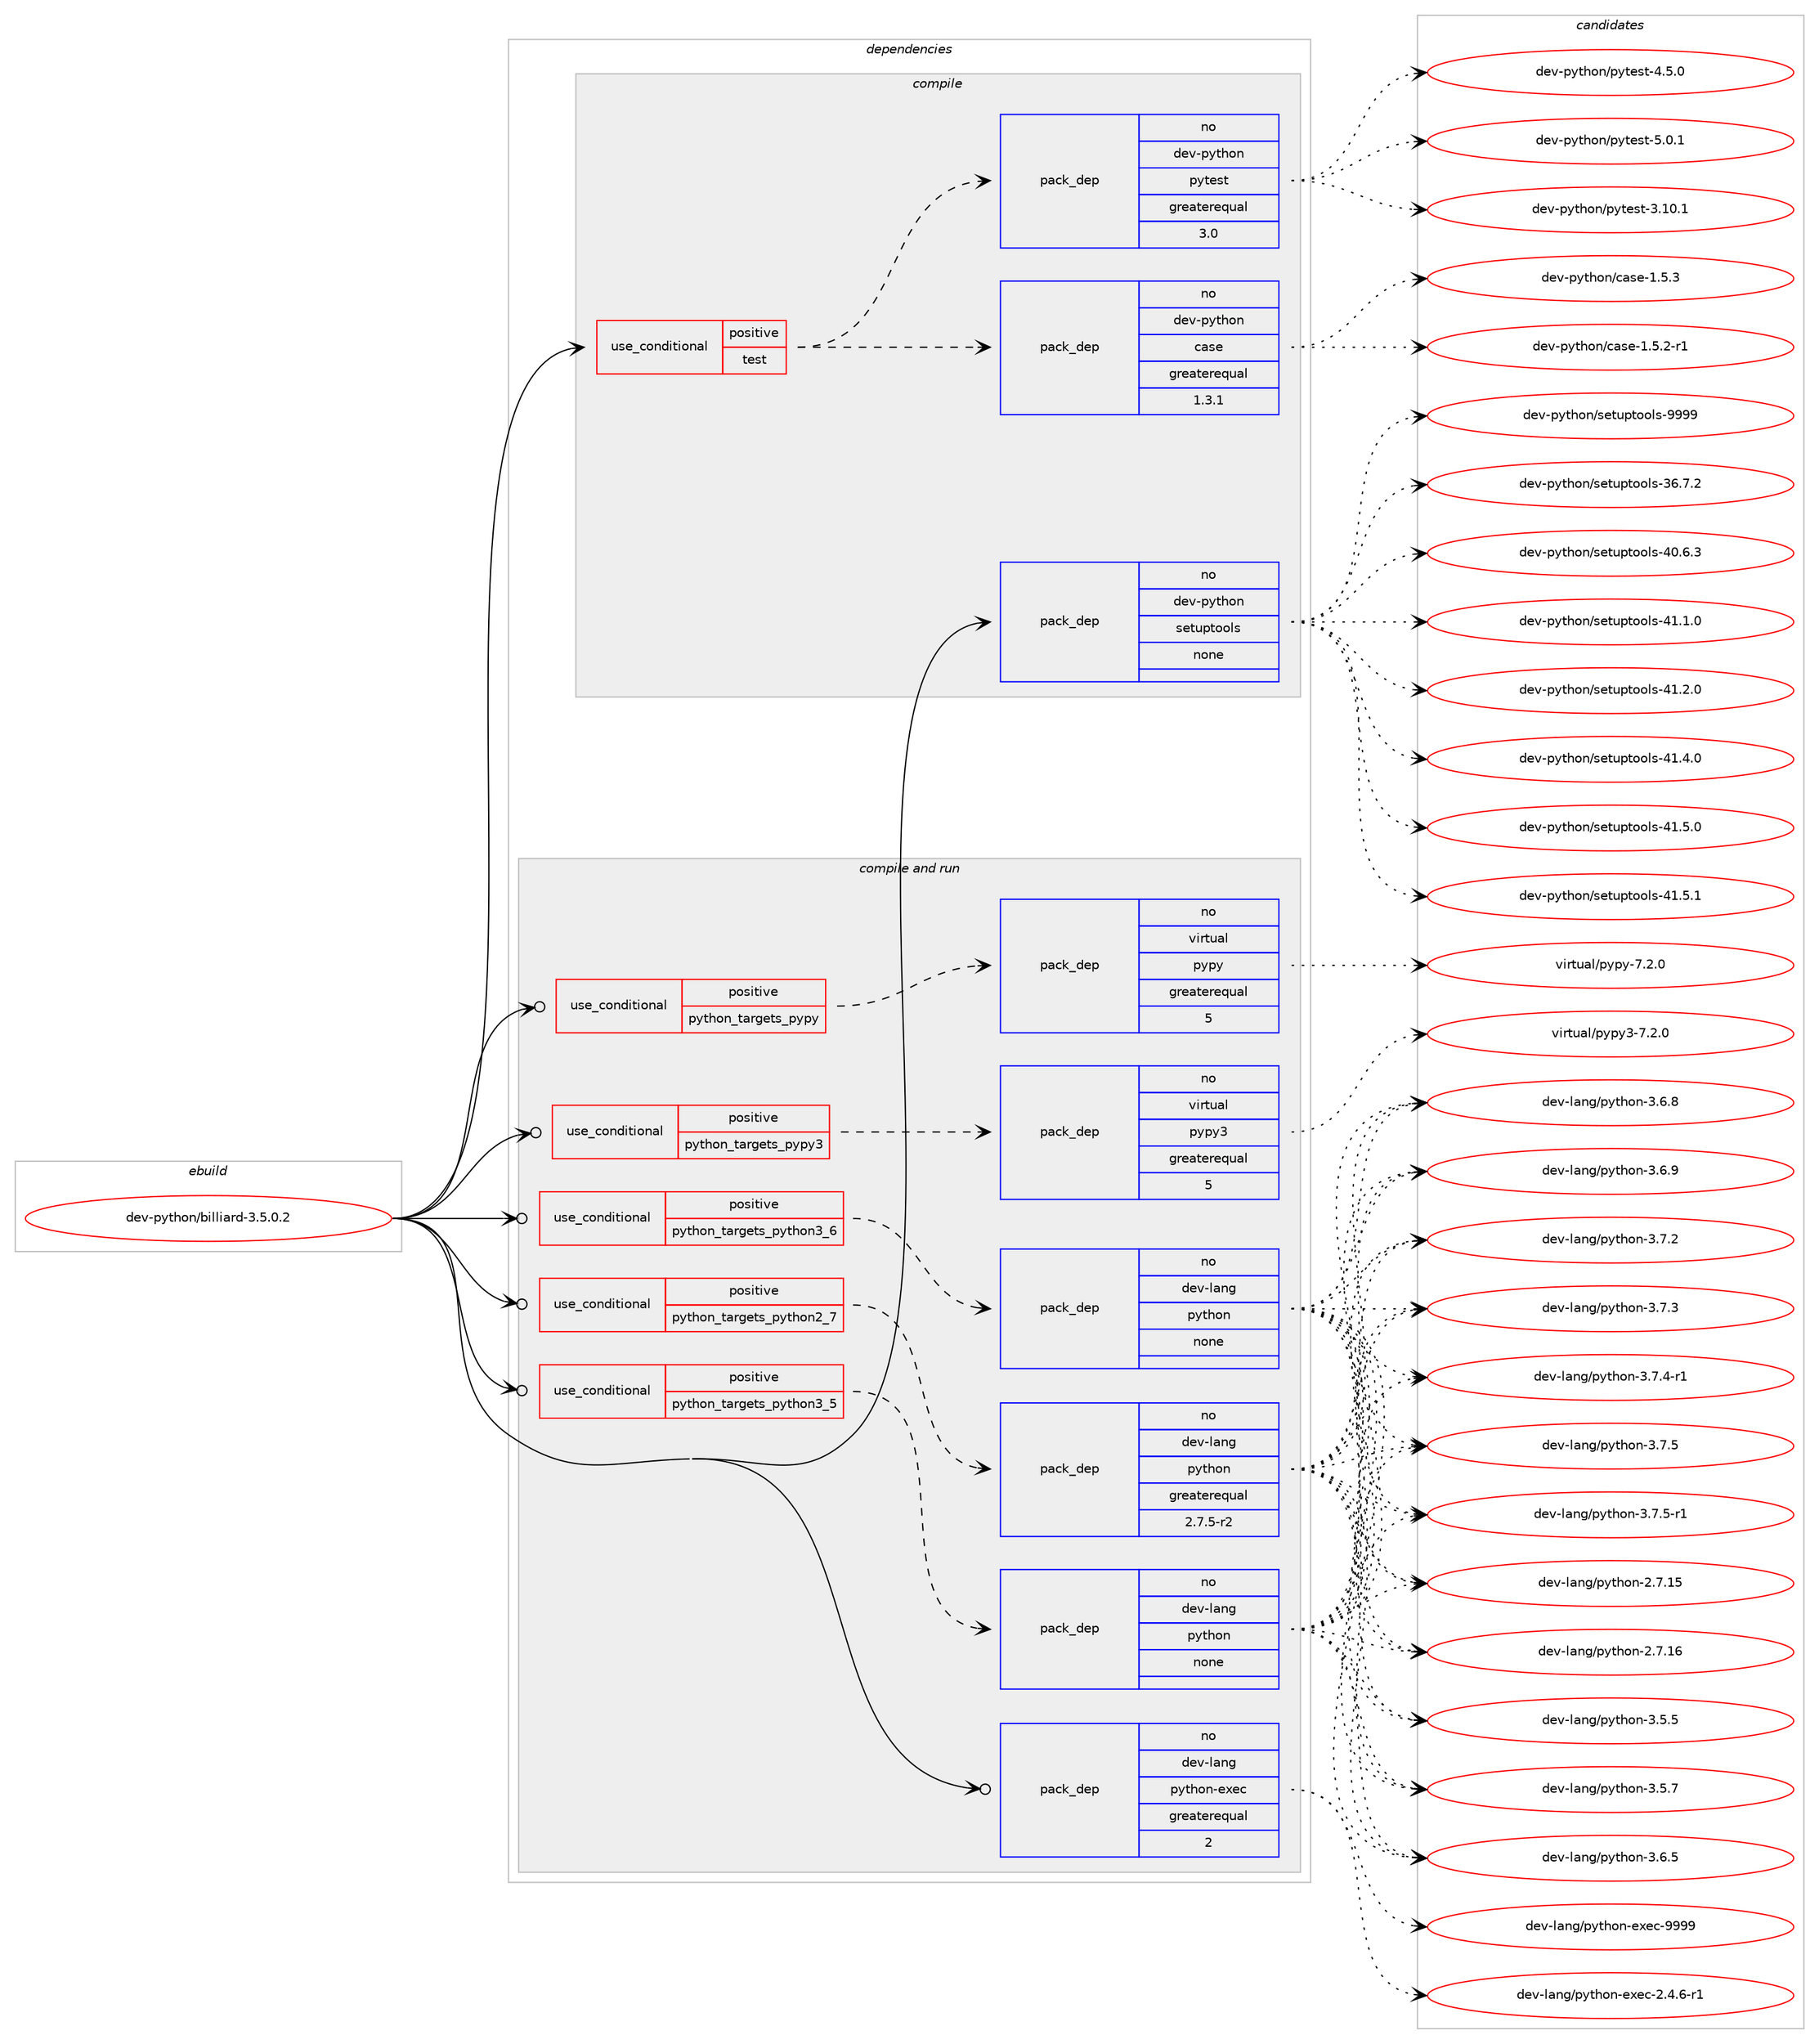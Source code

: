 digraph prolog {

# *************
# Graph options
# *************

newrank=true;
concentrate=true;
compound=true;
graph [rankdir=LR,fontname=Helvetica,fontsize=10,ranksep=1.5];#, ranksep=2.5, nodesep=0.2];
edge  [arrowhead=vee];
node  [fontname=Helvetica,fontsize=10];

# **********
# The ebuild
# **********

subgraph cluster_leftcol {
color=gray;
rank=same;
label=<<i>ebuild</i>>;
id [label="dev-python/billiard-3.5.0.2", color=red, width=4, href="../dev-python/billiard-3.5.0.2.svg"];
}

# ****************
# The dependencies
# ****************

subgraph cluster_midcol {
color=gray;
label=<<i>dependencies</i>>;
subgraph cluster_compile {
fillcolor="#eeeeee";
style=filled;
label=<<i>compile</i>>;
subgraph cond136873 {
dependency596689 [label=<<TABLE BORDER="0" CELLBORDER="1" CELLSPACING="0" CELLPADDING="4"><TR><TD ROWSPAN="3" CELLPADDING="10">use_conditional</TD></TR><TR><TD>positive</TD></TR><TR><TD>test</TD></TR></TABLE>>, shape=none, color=red];
subgraph pack448041 {
dependency596690 [label=<<TABLE BORDER="0" CELLBORDER="1" CELLSPACING="0" CELLPADDING="4" WIDTH="220"><TR><TD ROWSPAN="6" CELLPADDING="30">pack_dep</TD></TR><TR><TD WIDTH="110">no</TD></TR><TR><TD>dev-python</TD></TR><TR><TD>case</TD></TR><TR><TD>greaterequal</TD></TR><TR><TD>1.3.1</TD></TR></TABLE>>, shape=none, color=blue];
}
dependency596689:e -> dependency596690:w [weight=20,style="dashed",arrowhead="vee"];
subgraph pack448042 {
dependency596691 [label=<<TABLE BORDER="0" CELLBORDER="1" CELLSPACING="0" CELLPADDING="4" WIDTH="220"><TR><TD ROWSPAN="6" CELLPADDING="30">pack_dep</TD></TR><TR><TD WIDTH="110">no</TD></TR><TR><TD>dev-python</TD></TR><TR><TD>pytest</TD></TR><TR><TD>greaterequal</TD></TR><TR><TD>3.0</TD></TR></TABLE>>, shape=none, color=blue];
}
dependency596689:e -> dependency596691:w [weight=20,style="dashed",arrowhead="vee"];
}
id:e -> dependency596689:w [weight=20,style="solid",arrowhead="vee"];
subgraph pack448043 {
dependency596692 [label=<<TABLE BORDER="0" CELLBORDER="1" CELLSPACING="0" CELLPADDING="4" WIDTH="220"><TR><TD ROWSPAN="6" CELLPADDING="30">pack_dep</TD></TR><TR><TD WIDTH="110">no</TD></TR><TR><TD>dev-python</TD></TR><TR><TD>setuptools</TD></TR><TR><TD>none</TD></TR><TR><TD></TD></TR></TABLE>>, shape=none, color=blue];
}
id:e -> dependency596692:w [weight=20,style="solid",arrowhead="vee"];
}
subgraph cluster_compileandrun {
fillcolor="#eeeeee";
style=filled;
label=<<i>compile and run</i>>;
subgraph cond136874 {
dependency596693 [label=<<TABLE BORDER="0" CELLBORDER="1" CELLSPACING="0" CELLPADDING="4"><TR><TD ROWSPAN="3" CELLPADDING="10">use_conditional</TD></TR><TR><TD>positive</TD></TR><TR><TD>python_targets_pypy</TD></TR></TABLE>>, shape=none, color=red];
subgraph pack448044 {
dependency596694 [label=<<TABLE BORDER="0" CELLBORDER="1" CELLSPACING="0" CELLPADDING="4" WIDTH="220"><TR><TD ROWSPAN="6" CELLPADDING="30">pack_dep</TD></TR><TR><TD WIDTH="110">no</TD></TR><TR><TD>virtual</TD></TR><TR><TD>pypy</TD></TR><TR><TD>greaterequal</TD></TR><TR><TD>5</TD></TR></TABLE>>, shape=none, color=blue];
}
dependency596693:e -> dependency596694:w [weight=20,style="dashed",arrowhead="vee"];
}
id:e -> dependency596693:w [weight=20,style="solid",arrowhead="odotvee"];
subgraph cond136875 {
dependency596695 [label=<<TABLE BORDER="0" CELLBORDER="1" CELLSPACING="0" CELLPADDING="4"><TR><TD ROWSPAN="3" CELLPADDING="10">use_conditional</TD></TR><TR><TD>positive</TD></TR><TR><TD>python_targets_pypy3</TD></TR></TABLE>>, shape=none, color=red];
subgraph pack448045 {
dependency596696 [label=<<TABLE BORDER="0" CELLBORDER="1" CELLSPACING="0" CELLPADDING="4" WIDTH="220"><TR><TD ROWSPAN="6" CELLPADDING="30">pack_dep</TD></TR><TR><TD WIDTH="110">no</TD></TR><TR><TD>virtual</TD></TR><TR><TD>pypy3</TD></TR><TR><TD>greaterequal</TD></TR><TR><TD>5</TD></TR></TABLE>>, shape=none, color=blue];
}
dependency596695:e -> dependency596696:w [weight=20,style="dashed",arrowhead="vee"];
}
id:e -> dependency596695:w [weight=20,style="solid",arrowhead="odotvee"];
subgraph cond136876 {
dependency596697 [label=<<TABLE BORDER="0" CELLBORDER="1" CELLSPACING="0" CELLPADDING="4"><TR><TD ROWSPAN="3" CELLPADDING="10">use_conditional</TD></TR><TR><TD>positive</TD></TR><TR><TD>python_targets_python2_7</TD></TR></TABLE>>, shape=none, color=red];
subgraph pack448046 {
dependency596698 [label=<<TABLE BORDER="0" CELLBORDER="1" CELLSPACING="0" CELLPADDING="4" WIDTH="220"><TR><TD ROWSPAN="6" CELLPADDING="30">pack_dep</TD></TR><TR><TD WIDTH="110">no</TD></TR><TR><TD>dev-lang</TD></TR><TR><TD>python</TD></TR><TR><TD>greaterequal</TD></TR><TR><TD>2.7.5-r2</TD></TR></TABLE>>, shape=none, color=blue];
}
dependency596697:e -> dependency596698:w [weight=20,style="dashed",arrowhead="vee"];
}
id:e -> dependency596697:w [weight=20,style="solid",arrowhead="odotvee"];
subgraph cond136877 {
dependency596699 [label=<<TABLE BORDER="0" CELLBORDER="1" CELLSPACING="0" CELLPADDING="4"><TR><TD ROWSPAN="3" CELLPADDING="10">use_conditional</TD></TR><TR><TD>positive</TD></TR><TR><TD>python_targets_python3_5</TD></TR></TABLE>>, shape=none, color=red];
subgraph pack448047 {
dependency596700 [label=<<TABLE BORDER="0" CELLBORDER="1" CELLSPACING="0" CELLPADDING="4" WIDTH="220"><TR><TD ROWSPAN="6" CELLPADDING="30">pack_dep</TD></TR><TR><TD WIDTH="110">no</TD></TR><TR><TD>dev-lang</TD></TR><TR><TD>python</TD></TR><TR><TD>none</TD></TR><TR><TD></TD></TR></TABLE>>, shape=none, color=blue];
}
dependency596699:e -> dependency596700:w [weight=20,style="dashed",arrowhead="vee"];
}
id:e -> dependency596699:w [weight=20,style="solid",arrowhead="odotvee"];
subgraph cond136878 {
dependency596701 [label=<<TABLE BORDER="0" CELLBORDER="1" CELLSPACING="0" CELLPADDING="4"><TR><TD ROWSPAN="3" CELLPADDING="10">use_conditional</TD></TR><TR><TD>positive</TD></TR><TR><TD>python_targets_python3_6</TD></TR></TABLE>>, shape=none, color=red];
subgraph pack448048 {
dependency596702 [label=<<TABLE BORDER="0" CELLBORDER="1" CELLSPACING="0" CELLPADDING="4" WIDTH="220"><TR><TD ROWSPAN="6" CELLPADDING="30">pack_dep</TD></TR><TR><TD WIDTH="110">no</TD></TR><TR><TD>dev-lang</TD></TR><TR><TD>python</TD></TR><TR><TD>none</TD></TR><TR><TD></TD></TR></TABLE>>, shape=none, color=blue];
}
dependency596701:e -> dependency596702:w [weight=20,style="dashed",arrowhead="vee"];
}
id:e -> dependency596701:w [weight=20,style="solid",arrowhead="odotvee"];
subgraph pack448049 {
dependency596703 [label=<<TABLE BORDER="0" CELLBORDER="1" CELLSPACING="0" CELLPADDING="4" WIDTH="220"><TR><TD ROWSPAN="6" CELLPADDING="30">pack_dep</TD></TR><TR><TD WIDTH="110">no</TD></TR><TR><TD>dev-lang</TD></TR><TR><TD>python-exec</TD></TR><TR><TD>greaterequal</TD></TR><TR><TD>2</TD></TR></TABLE>>, shape=none, color=blue];
}
id:e -> dependency596703:w [weight=20,style="solid",arrowhead="odotvee"];
}
subgraph cluster_run {
fillcolor="#eeeeee";
style=filled;
label=<<i>run</i>>;
}
}

# **************
# The candidates
# **************

subgraph cluster_choices {
rank=same;
color=gray;
label=<<i>candidates</i>>;

subgraph choice448041 {
color=black;
nodesep=1;
choice100101118451121211161041111104799971151014549465346504511449 [label="dev-python/case-1.5.2-r1", color=red, width=4,href="../dev-python/case-1.5.2-r1.svg"];
choice10010111845112121116104111110479997115101454946534651 [label="dev-python/case-1.5.3", color=red, width=4,href="../dev-python/case-1.5.3.svg"];
dependency596690:e -> choice100101118451121211161041111104799971151014549465346504511449:w [style=dotted,weight="100"];
dependency596690:e -> choice10010111845112121116104111110479997115101454946534651:w [style=dotted,weight="100"];
}
subgraph choice448042 {
color=black;
nodesep=1;
choice100101118451121211161041111104711212111610111511645514649484649 [label="dev-python/pytest-3.10.1", color=red, width=4,href="../dev-python/pytest-3.10.1.svg"];
choice1001011184511212111610411111047112121116101115116455246534648 [label="dev-python/pytest-4.5.0", color=red, width=4,href="../dev-python/pytest-4.5.0.svg"];
choice1001011184511212111610411111047112121116101115116455346484649 [label="dev-python/pytest-5.0.1", color=red, width=4,href="../dev-python/pytest-5.0.1.svg"];
dependency596691:e -> choice100101118451121211161041111104711212111610111511645514649484649:w [style=dotted,weight="100"];
dependency596691:e -> choice1001011184511212111610411111047112121116101115116455246534648:w [style=dotted,weight="100"];
dependency596691:e -> choice1001011184511212111610411111047112121116101115116455346484649:w [style=dotted,weight="100"];
}
subgraph choice448043 {
color=black;
nodesep=1;
choice100101118451121211161041111104711510111611711211611111110811545515446554650 [label="dev-python/setuptools-36.7.2", color=red, width=4,href="../dev-python/setuptools-36.7.2.svg"];
choice100101118451121211161041111104711510111611711211611111110811545524846544651 [label="dev-python/setuptools-40.6.3", color=red, width=4,href="../dev-python/setuptools-40.6.3.svg"];
choice100101118451121211161041111104711510111611711211611111110811545524946494648 [label="dev-python/setuptools-41.1.0", color=red, width=4,href="../dev-python/setuptools-41.1.0.svg"];
choice100101118451121211161041111104711510111611711211611111110811545524946504648 [label="dev-python/setuptools-41.2.0", color=red, width=4,href="../dev-python/setuptools-41.2.0.svg"];
choice100101118451121211161041111104711510111611711211611111110811545524946524648 [label="dev-python/setuptools-41.4.0", color=red, width=4,href="../dev-python/setuptools-41.4.0.svg"];
choice100101118451121211161041111104711510111611711211611111110811545524946534648 [label="dev-python/setuptools-41.5.0", color=red, width=4,href="../dev-python/setuptools-41.5.0.svg"];
choice100101118451121211161041111104711510111611711211611111110811545524946534649 [label="dev-python/setuptools-41.5.1", color=red, width=4,href="../dev-python/setuptools-41.5.1.svg"];
choice10010111845112121116104111110471151011161171121161111111081154557575757 [label="dev-python/setuptools-9999", color=red, width=4,href="../dev-python/setuptools-9999.svg"];
dependency596692:e -> choice100101118451121211161041111104711510111611711211611111110811545515446554650:w [style=dotted,weight="100"];
dependency596692:e -> choice100101118451121211161041111104711510111611711211611111110811545524846544651:w [style=dotted,weight="100"];
dependency596692:e -> choice100101118451121211161041111104711510111611711211611111110811545524946494648:w [style=dotted,weight="100"];
dependency596692:e -> choice100101118451121211161041111104711510111611711211611111110811545524946504648:w [style=dotted,weight="100"];
dependency596692:e -> choice100101118451121211161041111104711510111611711211611111110811545524946524648:w [style=dotted,weight="100"];
dependency596692:e -> choice100101118451121211161041111104711510111611711211611111110811545524946534648:w [style=dotted,weight="100"];
dependency596692:e -> choice100101118451121211161041111104711510111611711211611111110811545524946534649:w [style=dotted,weight="100"];
dependency596692:e -> choice10010111845112121116104111110471151011161171121161111111081154557575757:w [style=dotted,weight="100"];
}
subgraph choice448044 {
color=black;
nodesep=1;
choice1181051141161179710847112121112121455546504648 [label="virtual/pypy-7.2.0", color=red, width=4,href="../virtual/pypy-7.2.0.svg"];
dependency596694:e -> choice1181051141161179710847112121112121455546504648:w [style=dotted,weight="100"];
}
subgraph choice448045 {
color=black;
nodesep=1;
choice118105114116117971084711212111212151455546504648 [label="virtual/pypy3-7.2.0", color=red, width=4,href="../virtual/pypy3-7.2.0.svg"];
dependency596696:e -> choice118105114116117971084711212111212151455546504648:w [style=dotted,weight="100"];
}
subgraph choice448046 {
color=black;
nodesep=1;
choice10010111845108971101034711212111610411111045504655464953 [label="dev-lang/python-2.7.15", color=red, width=4,href="../dev-lang/python-2.7.15.svg"];
choice10010111845108971101034711212111610411111045504655464954 [label="dev-lang/python-2.7.16", color=red, width=4,href="../dev-lang/python-2.7.16.svg"];
choice100101118451089711010347112121116104111110455146534653 [label="dev-lang/python-3.5.5", color=red, width=4,href="../dev-lang/python-3.5.5.svg"];
choice100101118451089711010347112121116104111110455146534655 [label="dev-lang/python-3.5.7", color=red, width=4,href="../dev-lang/python-3.5.7.svg"];
choice100101118451089711010347112121116104111110455146544653 [label="dev-lang/python-3.6.5", color=red, width=4,href="../dev-lang/python-3.6.5.svg"];
choice100101118451089711010347112121116104111110455146544656 [label="dev-lang/python-3.6.8", color=red, width=4,href="../dev-lang/python-3.6.8.svg"];
choice100101118451089711010347112121116104111110455146544657 [label="dev-lang/python-3.6.9", color=red, width=4,href="../dev-lang/python-3.6.9.svg"];
choice100101118451089711010347112121116104111110455146554650 [label="dev-lang/python-3.7.2", color=red, width=4,href="../dev-lang/python-3.7.2.svg"];
choice100101118451089711010347112121116104111110455146554651 [label="dev-lang/python-3.7.3", color=red, width=4,href="../dev-lang/python-3.7.3.svg"];
choice1001011184510897110103471121211161041111104551465546524511449 [label="dev-lang/python-3.7.4-r1", color=red, width=4,href="../dev-lang/python-3.7.4-r1.svg"];
choice100101118451089711010347112121116104111110455146554653 [label="dev-lang/python-3.7.5", color=red, width=4,href="../dev-lang/python-3.7.5.svg"];
choice1001011184510897110103471121211161041111104551465546534511449 [label="dev-lang/python-3.7.5-r1", color=red, width=4,href="../dev-lang/python-3.7.5-r1.svg"];
dependency596698:e -> choice10010111845108971101034711212111610411111045504655464953:w [style=dotted,weight="100"];
dependency596698:e -> choice10010111845108971101034711212111610411111045504655464954:w [style=dotted,weight="100"];
dependency596698:e -> choice100101118451089711010347112121116104111110455146534653:w [style=dotted,weight="100"];
dependency596698:e -> choice100101118451089711010347112121116104111110455146534655:w [style=dotted,weight="100"];
dependency596698:e -> choice100101118451089711010347112121116104111110455146544653:w [style=dotted,weight="100"];
dependency596698:e -> choice100101118451089711010347112121116104111110455146544656:w [style=dotted,weight="100"];
dependency596698:e -> choice100101118451089711010347112121116104111110455146544657:w [style=dotted,weight="100"];
dependency596698:e -> choice100101118451089711010347112121116104111110455146554650:w [style=dotted,weight="100"];
dependency596698:e -> choice100101118451089711010347112121116104111110455146554651:w [style=dotted,weight="100"];
dependency596698:e -> choice1001011184510897110103471121211161041111104551465546524511449:w [style=dotted,weight="100"];
dependency596698:e -> choice100101118451089711010347112121116104111110455146554653:w [style=dotted,weight="100"];
dependency596698:e -> choice1001011184510897110103471121211161041111104551465546534511449:w [style=dotted,weight="100"];
}
subgraph choice448047 {
color=black;
nodesep=1;
choice10010111845108971101034711212111610411111045504655464953 [label="dev-lang/python-2.7.15", color=red, width=4,href="../dev-lang/python-2.7.15.svg"];
choice10010111845108971101034711212111610411111045504655464954 [label="dev-lang/python-2.7.16", color=red, width=4,href="../dev-lang/python-2.7.16.svg"];
choice100101118451089711010347112121116104111110455146534653 [label="dev-lang/python-3.5.5", color=red, width=4,href="../dev-lang/python-3.5.5.svg"];
choice100101118451089711010347112121116104111110455146534655 [label="dev-lang/python-3.5.7", color=red, width=4,href="../dev-lang/python-3.5.7.svg"];
choice100101118451089711010347112121116104111110455146544653 [label="dev-lang/python-3.6.5", color=red, width=4,href="../dev-lang/python-3.6.5.svg"];
choice100101118451089711010347112121116104111110455146544656 [label="dev-lang/python-3.6.8", color=red, width=4,href="../dev-lang/python-3.6.8.svg"];
choice100101118451089711010347112121116104111110455146544657 [label="dev-lang/python-3.6.9", color=red, width=4,href="../dev-lang/python-3.6.9.svg"];
choice100101118451089711010347112121116104111110455146554650 [label="dev-lang/python-3.7.2", color=red, width=4,href="../dev-lang/python-3.7.2.svg"];
choice100101118451089711010347112121116104111110455146554651 [label="dev-lang/python-3.7.3", color=red, width=4,href="../dev-lang/python-3.7.3.svg"];
choice1001011184510897110103471121211161041111104551465546524511449 [label="dev-lang/python-3.7.4-r1", color=red, width=4,href="../dev-lang/python-3.7.4-r1.svg"];
choice100101118451089711010347112121116104111110455146554653 [label="dev-lang/python-3.7.5", color=red, width=4,href="../dev-lang/python-3.7.5.svg"];
choice1001011184510897110103471121211161041111104551465546534511449 [label="dev-lang/python-3.7.5-r1", color=red, width=4,href="../dev-lang/python-3.7.5-r1.svg"];
dependency596700:e -> choice10010111845108971101034711212111610411111045504655464953:w [style=dotted,weight="100"];
dependency596700:e -> choice10010111845108971101034711212111610411111045504655464954:w [style=dotted,weight="100"];
dependency596700:e -> choice100101118451089711010347112121116104111110455146534653:w [style=dotted,weight="100"];
dependency596700:e -> choice100101118451089711010347112121116104111110455146534655:w [style=dotted,weight="100"];
dependency596700:e -> choice100101118451089711010347112121116104111110455146544653:w [style=dotted,weight="100"];
dependency596700:e -> choice100101118451089711010347112121116104111110455146544656:w [style=dotted,weight="100"];
dependency596700:e -> choice100101118451089711010347112121116104111110455146544657:w [style=dotted,weight="100"];
dependency596700:e -> choice100101118451089711010347112121116104111110455146554650:w [style=dotted,weight="100"];
dependency596700:e -> choice100101118451089711010347112121116104111110455146554651:w [style=dotted,weight="100"];
dependency596700:e -> choice1001011184510897110103471121211161041111104551465546524511449:w [style=dotted,weight="100"];
dependency596700:e -> choice100101118451089711010347112121116104111110455146554653:w [style=dotted,weight="100"];
dependency596700:e -> choice1001011184510897110103471121211161041111104551465546534511449:w [style=dotted,weight="100"];
}
subgraph choice448048 {
color=black;
nodesep=1;
choice10010111845108971101034711212111610411111045504655464953 [label="dev-lang/python-2.7.15", color=red, width=4,href="../dev-lang/python-2.7.15.svg"];
choice10010111845108971101034711212111610411111045504655464954 [label="dev-lang/python-2.7.16", color=red, width=4,href="../dev-lang/python-2.7.16.svg"];
choice100101118451089711010347112121116104111110455146534653 [label="dev-lang/python-3.5.5", color=red, width=4,href="../dev-lang/python-3.5.5.svg"];
choice100101118451089711010347112121116104111110455146534655 [label="dev-lang/python-3.5.7", color=red, width=4,href="../dev-lang/python-3.5.7.svg"];
choice100101118451089711010347112121116104111110455146544653 [label="dev-lang/python-3.6.5", color=red, width=4,href="../dev-lang/python-3.6.5.svg"];
choice100101118451089711010347112121116104111110455146544656 [label="dev-lang/python-3.6.8", color=red, width=4,href="../dev-lang/python-3.6.8.svg"];
choice100101118451089711010347112121116104111110455146544657 [label="dev-lang/python-3.6.9", color=red, width=4,href="../dev-lang/python-3.6.9.svg"];
choice100101118451089711010347112121116104111110455146554650 [label="dev-lang/python-3.7.2", color=red, width=4,href="../dev-lang/python-3.7.2.svg"];
choice100101118451089711010347112121116104111110455146554651 [label="dev-lang/python-3.7.3", color=red, width=4,href="../dev-lang/python-3.7.3.svg"];
choice1001011184510897110103471121211161041111104551465546524511449 [label="dev-lang/python-3.7.4-r1", color=red, width=4,href="../dev-lang/python-3.7.4-r1.svg"];
choice100101118451089711010347112121116104111110455146554653 [label="dev-lang/python-3.7.5", color=red, width=4,href="../dev-lang/python-3.7.5.svg"];
choice1001011184510897110103471121211161041111104551465546534511449 [label="dev-lang/python-3.7.5-r1", color=red, width=4,href="../dev-lang/python-3.7.5-r1.svg"];
dependency596702:e -> choice10010111845108971101034711212111610411111045504655464953:w [style=dotted,weight="100"];
dependency596702:e -> choice10010111845108971101034711212111610411111045504655464954:w [style=dotted,weight="100"];
dependency596702:e -> choice100101118451089711010347112121116104111110455146534653:w [style=dotted,weight="100"];
dependency596702:e -> choice100101118451089711010347112121116104111110455146534655:w [style=dotted,weight="100"];
dependency596702:e -> choice100101118451089711010347112121116104111110455146544653:w [style=dotted,weight="100"];
dependency596702:e -> choice100101118451089711010347112121116104111110455146544656:w [style=dotted,weight="100"];
dependency596702:e -> choice100101118451089711010347112121116104111110455146544657:w [style=dotted,weight="100"];
dependency596702:e -> choice100101118451089711010347112121116104111110455146554650:w [style=dotted,weight="100"];
dependency596702:e -> choice100101118451089711010347112121116104111110455146554651:w [style=dotted,weight="100"];
dependency596702:e -> choice1001011184510897110103471121211161041111104551465546524511449:w [style=dotted,weight="100"];
dependency596702:e -> choice100101118451089711010347112121116104111110455146554653:w [style=dotted,weight="100"];
dependency596702:e -> choice1001011184510897110103471121211161041111104551465546534511449:w [style=dotted,weight="100"];
}
subgraph choice448049 {
color=black;
nodesep=1;
choice10010111845108971101034711212111610411111045101120101994550465246544511449 [label="dev-lang/python-exec-2.4.6-r1", color=red, width=4,href="../dev-lang/python-exec-2.4.6-r1.svg"];
choice10010111845108971101034711212111610411111045101120101994557575757 [label="dev-lang/python-exec-9999", color=red, width=4,href="../dev-lang/python-exec-9999.svg"];
dependency596703:e -> choice10010111845108971101034711212111610411111045101120101994550465246544511449:w [style=dotted,weight="100"];
dependency596703:e -> choice10010111845108971101034711212111610411111045101120101994557575757:w [style=dotted,weight="100"];
}
}

}
